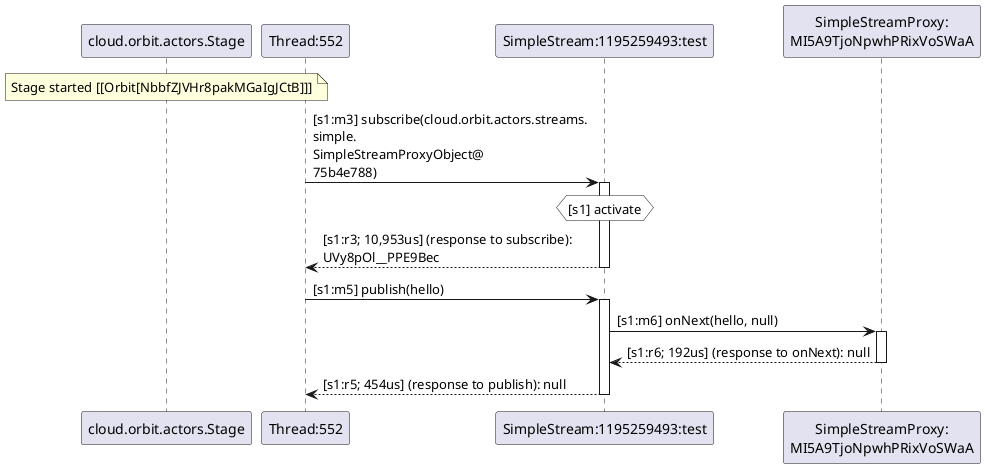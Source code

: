 @startuml
note over "cloud.orbit.actors.Stage": Stage started [[Orbit[NbbfZJVHr8pakMGaIgJCtB]]]
"Thread:552" -> "SimpleStream:1195259493:test" : [s1:m3] subscribe(cloud.orbit.actors.streams.\nsimple.\nSimpleStreamProxyObject@\n75b4e788)
activate "SimpleStream:1195259493:test"
hnote over "SimpleStream:1195259493:test" #white : [s1] activate
"SimpleStream:1195259493:test" --> "Thread:552" : [s1:r3; 10,953us] (response to subscribe): \nUVy8pOl__PPE9Bec
deactivate "SimpleStream:1195259493:test"
"Thread:552" -> "SimpleStream:1195259493:test" : [s1:m5] publish(hello)
activate "SimpleStream:1195259493:test"
"SimpleStream:1195259493:test" -> "SimpleStreamProxy:\nMI5A9TjoNpwhPRixVoSWaA" : [s1:m6] onNext(hello, null)
activate "SimpleStreamProxy:\nMI5A9TjoNpwhPRixVoSWaA"
"SimpleStreamProxy:\nMI5A9TjoNpwhPRixVoSWaA" --> "SimpleStream:1195259493:test" : [s1:r6; 192us] (response to onNext): null
deactivate "SimpleStreamProxy:\nMI5A9TjoNpwhPRixVoSWaA"
"SimpleStream:1195259493:test" --> "Thread:552" : [s1:r5; 454us] (response to publish): null
deactivate "SimpleStream:1195259493:test"
@enduml
